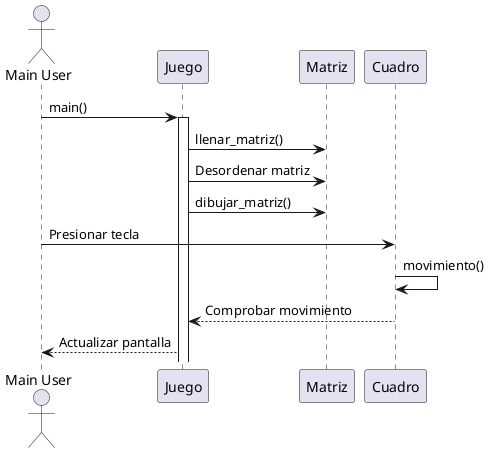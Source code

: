 @startuml secuencia_puzzle

actor "Main User" as User

participant "Juego" as Juego
participant "Matriz" as Matriz
participant "Cuadro" as Cuadro

User -> Juego: main()

activate Juego
Juego -> Matriz: llenar_matriz()
Juego -> Matriz: Desordenar matriz
Juego -> Matriz: dibujar_matriz()
User -> Cuadro: Presionar tecla
Cuadro -> Cuadro: movimiento()
Cuadro --> Juego: Comprobar movimiento
Juego --> User: Actualizar pantalla

@enduml